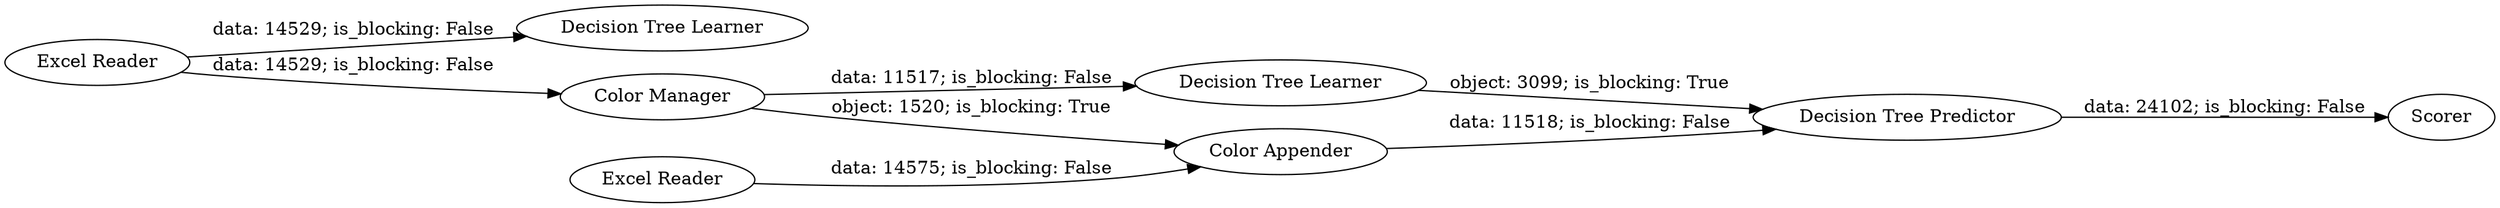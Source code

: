 digraph {
	"6931102033459198293_2" [label="Decision Tree Learner"]
	"6931102033459198293_7" [label="Decision Tree Predictor"]
	"6931102033459198293_3" [label="Color Manager"]
	"6931102033459198293_4" [label="Decision Tree Learner"]
	"6931102033459198293_1" [label="Excel Reader"]
	"6931102033459198293_8" [label=Scorer]
	"6931102033459198293_5" [label="Excel Reader"]
	"6931102033459198293_6" [label="Color Appender"]
	"6931102033459198293_3" -> "6931102033459198293_6" [label="object: 1520; is_blocking: True"]
	"6931102033459198293_7" -> "6931102033459198293_8" [label="data: 24102; is_blocking: False"]
	"6931102033459198293_4" -> "6931102033459198293_7" [label="object: 3099; is_blocking: True"]
	"6931102033459198293_6" -> "6931102033459198293_7" [label="data: 11518; is_blocking: False"]
	"6931102033459198293_1" -> "6931102033459198293_3" [label="data: 14529; is_blocking: False"]
	"6931102033459198293_5" -> "6931102033459198293_6" [label="data: 14575; is_blocking: False"]
	"6931102033459198293_1" -> "6931102033459198293_2" [label="data: 14529; is_blocking: False"]
	"6931102033459198293_3" -> "6931102033459198293_4" [label="data: 11517; is_blocking: False"]
	rankdir=LR
}
